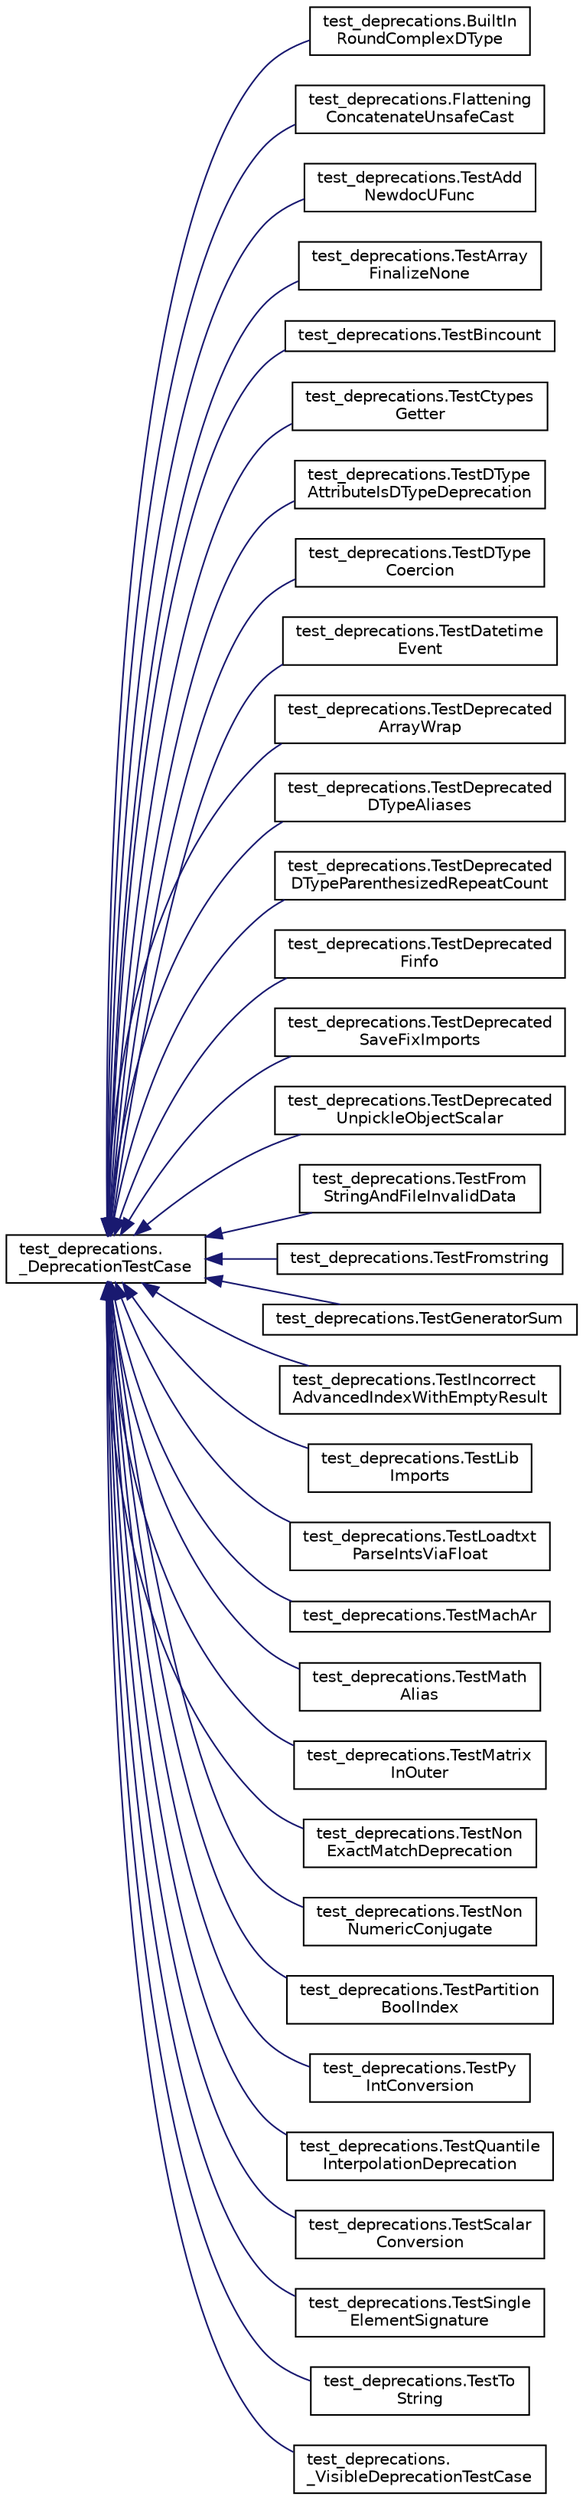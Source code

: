 digraph "Graphical Class Hierarchy"
{
 // LATEX_PDF_SIZE
  edge [fontname="Helvetica",fontsize="10",labelfontname="Helvetica",labelfontsize="10"];
  node [fontname="Helvetica",fontsize="10",shape=record];
  rankdir="LR";
  Node0 [label="test_deprecations.\l_DeprecationTestCase",height=0.2,width=0.4,color="black", fillcolor="white", style="filled",URL="$classtest__deprecations_1_1__DeprecationTestCase.html",tooltip=" "];
  Node0 -> Node1 [dir="back",color="midnightblue",fontsize="10",style="solid",fontname="Helvetica"];
  Node1 [label="test_deprecations.BuiltIn\lRoundComplexDType",height=0.2,width=0.4,color="black", fillcolor="white", style="filled",URL="$classtest__deprecations_1_1BuiltInRoundComplexDType.html",tooltip=" "];
  Node0 -> Node2 [dir="back",color="midnightblue",fontsize="10",style="solid",fontname="Helvetica"];
  Node2 [label="test_deprecations.Flattening\lConcatenateUnsafeCast",height=0.2,width=0.4,color="black", fillcolor="white", style="filled",URL="$classtest__deprecations_1_1FlatteningConcatenateUnsafeCast.html",tooltip=" "];
  Node0 -> Node3 [dir="back",color="midnightblue",fontsize="10",style="solid",fontname="Helvetica"];
  Node3 [label="test_deprecations.TestAdd\lNewdocUFunc",height=0.2,width=0.4,color="black", fillcolor="white", style="filled",URL="$classtest__deprecations_1_1TestAddNewdocUFunc.html",tooltip=" "];
  Node0 -> Node4 [dir="back",color="midnightblue",fontsize="10",style="solid",fontname="Helvetica"];
  Node4 [label="test_deprecations.TestArray\lFinalizeNone",height=0.2,width=0.4,color="black", fillcolor="white", style="filled",URL="$classtest__deprecations_1_1TestArrayFinalizeNone.html",tooltip=" "];
  Node0 -> Node5 [dir="back",color="midnightblue",fontsize="10",style="solid",fontname="Helvetica"];
  Node5 [label="test_deprecations.TestBincount",height=0.2,width=0.4,color="black", fillcolor="white", style="filled",URL="$classtest__deprecations_1_1TestBincount.html",tooltip=" "];
  Node0 -> Node6 [dir="back",color="midnightblue",fontsize="10",style="solid",fontname="Helvetica"];
  Node6 [label="test_deprecations.TestCtypes\lGetter",height=0.2,width=0.4,color="black", fillcolor="white", style="filled",URL="$classtest__deprecations_1_1TestCtypesGetter.html",tooltip=" "];
  Node0 -> Node7 [dir="back",color="midnightblue",fontsize="10",style="solid",fontname="Helvetica"];
  Node7 [label="test_deprecations.TestDType\lAttributeIsDTypeDeprecation",height=0.2,width=0.4,color="black", fillcolor="white", style="filled",URL="$classtest__deprecations_1_1TestDTypeAttributeIsDTypeDeprecation.html",tooltip=" "];
  Node0 -> Node8 [dir="back",color="midnightblue",fontsize="10",style="solid",fontname="Helvetica"];
  Node8 [label="test_deprecations.TestDType\lCoercion",height=0.2,width=0.4,color="black", fillcolor="white", style="filled",URL="$classtest__deprecations_1_1TestDTypeCoercion.html",tooltip=" "];
  Node0 -> Node9 [dir="back",color="midnightblue",fontsize="10",style="solid",fontname="Helvetica"];
  Node9 [label="test_deprecations.TestDatetime\lEvent",height=0.2,width=0.4,color="black", fillcolor="white", style="filled",URL="$classtest__deprecations_1_1TestDatetimeEvent.html",tooltip=" "];
  Node0 -> Node10 [dir="back",color="midnightblue",fontsize="10",style="solid",fontname="Helvetica"];
  Node10 [label="test_deprecations.TestDeprecated\lArrayWrap",height=0.2,width=0.4,color="black", fillcolor="white", style="filled",URL="$classtest__deprecations_1_1TestDeprecatedArrayWrap.html",tooltip=" "];
  Node0 -> Node11 [dir="back",color="midnightblue",fontsize="10",style="solid",fontname="Helvetica"];
  Node11 [label="test_deprecations.TestDeprecated\lDTypeAliases",height=0.2,width=0.4,color="black", fillcolor="white", style="filled",URL="$classtest__deprecations_1_1TestDeprecatedDTypeAliases.html",tooltip=" "];
  Node0 -> Node12 [dir="back",color="midnightblue",fontsize="10",style="solid",fontname="Helvetica"];
  Node12 [label="test_deprecations.TestDeprecated\lDTypeParenthesizedRepeatCount",height=0.2,width=0.4,color="black", fillcolor="white", style="filled",URL="$classtest__deprecations_1_1TestDeprecatedDTypeParenthesizedRepeatCount.html",tooltip=" "];
  Node0 -> Node13 [dir="back",color="midnightblue",fontsize="10",style="solid",fontname="Helvetica"];
  Node13 [label="test_deprecations.TestDeprecated\lFinfo",height=0.2,width=0.4,color="black", fillcolor="white", style="filled",URL="$classtest__deprecations_1_1TestDeprecatedFinfo.html",tooltip=" "];
  Node0 -> Node14 [dir="back",color="midnightblue",fontsize="10",style="solid",fontname="Helvetica"];
  Node14 [label="test_deprecations.TestDeprecated\lSaveFixImports",height=0.2,width=0.4,color="black", fillcolor="white", style="filled",URL="$classtest__deprecations_1_1TestDeprecatedSaveFixImports.html",tooltip=" "];
  Node0 -> Node15 [dir="back",color="midnightblue",fontsize="10",style="solid",fontname="Helvetica"];
  Node15 [label="test_deprecations.TestDeprecated\lUnpickleObjectScalar",height=0.2,width=0.4,color="black", fillcolor="white", style="filled",URL="$classtest__deprecations_1_1TestDeprecatedUnpickleObjectScalar.html",tooltip=" "];
  Node0 -> Node16 [dir="back",color="midnightblue",fontsize="10",style="solid",fontname="Helvetica"];
  Node16 [label="test_deprecations.TestFrom\lStringAndFileInvalidData",height=0.2,width=0.4,color="black", fillcolor="white", style="filled",URL="$classtest__deprecations_1_1TestFromStringAndFileInvalidData.html",tooltip=" "];
  Node0 -> Node17 [dir="back",color="midnightblue",fontsize="10",style="solid",fontname="Helvetica"];
  Node17 [label="test_deprecations.TestFromstring",height=0.2,width=0.4,color="black", fillcolor="white", style="filled",URL="$classtest__deprecations_1_1TestFromstring.html",tooltip=" "];
  Node0 -> Node18 [dir="back",color="midnightblue",fontsize="10",style="solid",fontname="Helvetica"];
  Node18 [label="test_deprecations.TestGeneratorSum",height=0.2,width=0.4,color="black", fillcolor="white", style="filled",URL="$classtest__deprecations_1_1TestGeneratorSum.html",tooltip=" "];
  Node0 -> Node19 [dir="back",color="midnightblue",fontsize="10",style="solid",fontname="Helvetica"];
  Node19 [label="test_deprecations.TestIncorrect\lAdvancedIndexWithEmptyResult",height=0.2,width=0.4,color="black", fillcolor="white", style="filled",URL="$classtest__deprecations_1_1TestIncorrectAdvancedIndexWithEmptyResult.html",tooltip=" "];
  Node0 -> Node20 [dir="back",color="midnightblue",fontsize="10",style="solid",fontname="Helvetica"];
  Node20 [label="test_deprecations.TestLib\lImports",height=0.2,width=0.4,color="black", fillcolor="white", style="filled",URL="$classtest__deprecations_1_1TestLibImports.html",tooltip=" "];
  Node0 -> Node21 [dir="back",color="midnightblue",fontsize="10",style="solid",fontname="Helvetica"];
  Node21 [label="test_deprecations.TestLoadtxt\lParseIntsViaFloat",height=0.2,width=0.4,color="black", fillcolor="white", style="filled",URL="$classtest__deprecations_1_1TestLoadtxtParseIntsViaFloat.html",tooltip=" "];
  Node0 -> Node22 [dir="back",color="midnightblue",fontsize="10",style="solid",fontname="Helvetica"];
  Node22 [label="test_deprecations.TestMachAr",height=0.2,width=0.4,color="black", fillcolor="white", style="filled",URL="$classtest__deprecations_1_1TestMachAr.html",tooltip=" "];
  Node0 -> Node23 [dir="back",color="midnightblue",fontsize="10",style="solid",fontname="Helvetica"];
  Node23 [label="test_deprecations.TestMath\lAlias",height=0.2,width=0.4,color="black", fillcolor="white", style="filled",URL="$classtest__deprecations_1_1TestMathAlias.html",tooltip=" "];
  Node0 -> Node24 [dir="back",color="midnightblue",fontsize="10",style="solid",fontname="Helvetica"];
  Node24 [label="test_deprecations.TestMatrix\lInOuter",height=0.2,width=0.4,color="black", fillcolor="white", style="filled",URL="$classtest__deprecations_1_1TestMatrixInOuter.html",tooltip=" "];
  Node0 -> Node25 [dir="back",color="midnightblue",fontsize="10",style="solid",fontname="Helvetica"];
  Node25 [label="test_deprecations.TestNon\lExactMatchDeprecation",height=0.2,width=0.4,color="black", fillcolor="white", style="filled",URL="$classtest__deprecations_1_1TestNonExactMatchDeprecation.html",tooltip=" "];
  Node0 -> Node26 [dir="back",color="midnightblue",fontsize="10",style="solid",fontname="Helvetica"];
  Node26 [label="test_deprecations.TestNon\lNumericConjugate",height=0.2,width=0.4,color="black", fillcolor="white", style="filled",URL="$classtest__deprecations_1_1TestNonNumericConjugate.html",tooltip=" "];
  Node0 -> Node27 [dir="back",color="midnightblue",fontsize="10",style="solid",fontname="Helvetica"];
  Node27 [label="test_deprecations.TestPartition\lBoolIndex",height=0.2,width=0.4,color="black", fillcolor="white", style="filled",URL="$classtest__deprecations_1_1TestPartitionBoolIndex.html",tooltip=" "];
  Node0 -> Node28 [dir="back",color="midnightblue",fontsize="10",style="solid",fontname="Helvetica"];
  Node28 [label="test_deprecations.TestPy\lIntConversion",height=0.2,width=0.4,color="black", fillcolor="white", style="filled",URL="$classtest__deprecations_1_1TestPyIntConversion.html",tooltip=" "];
  Node0 -> Node29 [dir="back",color="midnightblue",fontsize="10",style="solid",fontname="Helvetica"];
  Node29 [label="test_deprecations.TestQuantile\lInterpolationDeprecation",height=0.2,width=0.4,color="black", fillcolor="white", style="filled",URL="$classtest__deprecations_1_1TestQuantileInterpolationDeprecation.html",tooltip=" "];
  Node0 -> Node30 [dir="back",color="midnightblue",fontsize="10",style="solid",fontname="Helvetica"];
  Node30 [label="test_deprecations.TestScalar\lConversion",height=0.2,width=0.4,color="black", fillcolor="white", style="filled",URL="$classtest__deprecations_1_1TestScalarConversion.html",tooltip=" "];
  Node0 -> Node31 [dir="back",color="midnightblue",fontsize="10",style="solid",fontname="Helvetica"];
  Node31 [label="test_deprecations.TestSingle\lElementSignature",height=0.2,width=0.4,color="black", fillcolor="white", style="filled",URL="$classtest__deprecations_1_1TestSingleElementSignature.html",tooltip=" "];
  Node0 -> Node32 [dir="back",color="midnightblue",fontsize="10",style="solid",fontname="Helvetica"];
  Node32 [label="test_deprecations.TestTo\lString",height=0.2,width=0.4,color="black", fillcolor="white", style="filled",URL="$classtest__deprecations_1_1TestToString.html",tooltip=" "];
  Node0 -> Node33 [dir="back",color="midnightblue",fontsize="10",style="solid",fontname="Helvetica"];
  Node33 [label="test_deprecations.\l_VisibleDeprecationTestCase",height=0.2,width=0.4,color="black", fillcolor="white", style="filled",URL="$classtest__deprecations_1_1__VisibleDeprecationTestCase.html",tooltip=" "];
}
